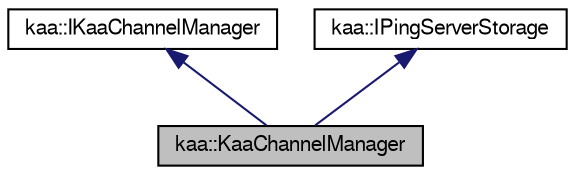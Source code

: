 digraph "kaa::KaaChannelManager"
{
  bgcolor="transparent";
  edge [fontname="FreeSans",fontsize="10",labelfontname="FreeSans",labelfontsize="10"];
  node [fontname="FreeSans",fontsize="10",shape=record];
  Node1 [label="kaa::KaaChannelManager",height=0.2,width=0.4,color="black", fillcolor="grey75", style="filled" fontcolor="black"];
  Node2 -> Node1 [dir="back",color="midnightblue",fontsize="10",style="solid",fontname="FreeSans"];
  Node2 [label="kaa::IKaaChannelManager",height=0.2,width=0.4,color="black",URL="$classkaa_1_1IKaaChannelManager.html"];
  Node3 -> Node1 [dir="back",color="midnightblue",fontsize="10",style="solid",fontname="FreeSans"];
  Node3 [label="kaa::IPingServerStorage",height=0.2,width=0.4,color="black",URL="$classkaa_1_1IPingServerStorage.html"];
}
